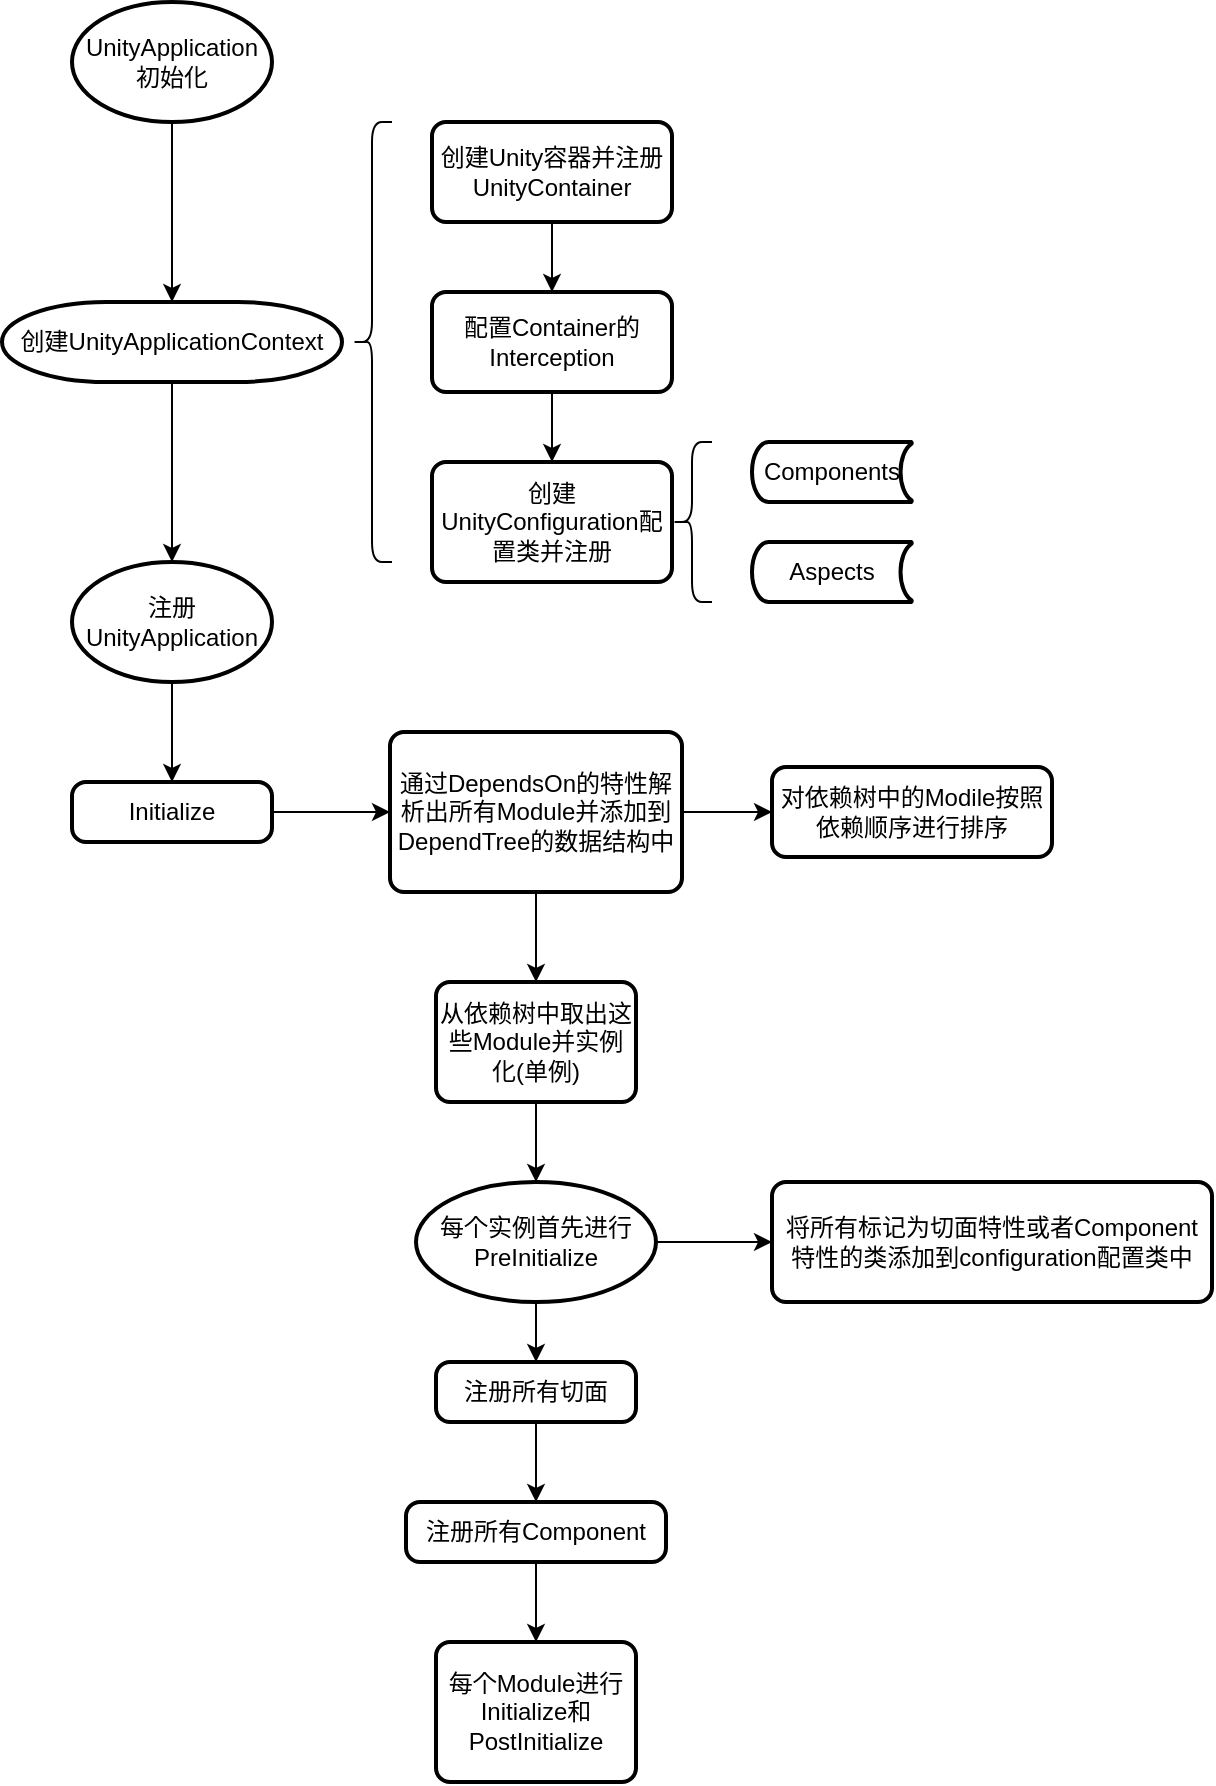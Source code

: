 <mxfile version="21.7.5" type="device">
  <diagram name="第 1 页" id="mU1mpMe11M9h-CnKYhcq">
    <mxGraphModel dx="1195" dy="637" grid="1" gridSize="10" guides="1" tooltips="1" connect="1" arrows="1" fold="1" page="1" pageScale="1" pageWidth="827" pageHeight="1169" math="0" shadow="0">
      <root>
        <mxCell id="0" />
        <mxCell id="1" parent="0" />
        <mxCell id="NJD7KRaixhtoixWHFcWI-23" style="edgeStyle=orthogonalEdgeStyle;rounded=0;orthogonalLoop=1;jettySize=auto;html=1;entryX=0.5;entryY=0;entryDx=0;entryDy=0;entryPerimeter=0;" parent="1" source="NJD7KRaixhtoixWHFcWI-1" target="NJD7KRaixhtoixWHFcWI-2" edge="1">
          <mxGeometry relative="1" as="geometry" />
        </mxCell>
        <mxCell id="NJD7KRaixhtoixWHFcWI-1" value="UnityApplication初始化" style="strokeWidth=2;html=1;shape=mxgraph.flowchart.start_1;whiteSpace=wrap;" parent="1" vertex="1">
          <mxGeometry x="100" y="20" width="100" height="60" as="geometry" />
        </mxCell>
        <mxCell id="NJD7KRaixhtoixWHFcWI-24" style="edgeStyle=orthogonalEdgeStyle;rounded=0;orthogonalLoop=1;jettySize=auto;html=1;entryX=0.5;entryY=0;entryDx=0;entryDy=0;entryPerimeter=0;" parent="1" source="NJD7KRaixhtoixWHFcWI-2" target="NJD7KRaixhtoixWHFcWI-12" edge="1">
          <mxGeometry relative="1" as="geometry" />
        </mxCell>
        <mxCell id="NJD7KRaixhtoixWHFcWI-2" value="创建UnityApplicationContext" style="strokeWidth=2;html=1;shape=mxgraph.flowchart.terminator;whiteSpace=wrap;" parent="1" vertex="1">
          <mxGeometry x="65" y="170" width="170" height="40" as="geometry" />
        </mxCell>
        <mxCell id="2d4f1SDmP9TJ_iNMOetL-1" style="edgeStyle=orthogonalEdgeStyle;rounded=0;orthogonalLoop=1;jettySize=auto;html=1;entryX=0.5;entryY=0;entryDx=0;entryDy=0;" edge="1" parent="1" source="NJD7KRaixhtoixWHFcWI-3" target="NJD7KRaixhtoixWHFcWI-9">
          <mxGeometry relative="1" as="geometry" />
        </mxCell>
        <mxCell id="NJD7KRaixhtoixWHFcWI-3" value="创建Unity容器并注册UnityContainer" style="rounded=1;whiteSpace=wrap;html=1;absoluteArcSize=1;arcSize=14;strokeWidth=2;" parent="1" vertex="1">
          <mxGeometry x="280" y="80" width="120" height="50" as="geometry" />
        </mxCell>
        <mxCell id="NJD7KRaixhtoixWHFcWI-4" value="创建UnityConfiguration配置类并注册" style="rounded=1;whiteSpace=wrap;html=1;absoluteArcSize=1;arcSize=14;strokeWidth=2;" parent="1" vertex="1">
          <mxGeometry x="280" y="250" width="120" height="60" as="geometry" />
        </mxCell>
        <mxCell id="NJD7KRaixhtoixWHFcWI-5" value="" style="shape=curlyBracket;whiteSpace=wrap;html=1;rounded=1;labelPosition=left;verticalLabelPosition=middle;align=right;verticalAlign=middle;" parent="1" vertex="1">
          <mxGeometry x="400" y="240" width="20" height="80" as="geometry" />
        </mxCell>
        <mxCell id="NJD7KRaixhtoixWHFcWI-6" value="Components" style="strokeWidth=2;html=1;shape=mxgraph.flowchart.stored_data;whiteSpace=wrap;" parent="1" vertex="1">
          <mxGeometry x="440" y="240" width="80" height="30" as="geometry" />
        </mxCell>
        <mxCell id="NJD7KRaixhtoixWHFcWI-8" value="Aspects" style="strokeWidth=2;html=1;shape=mxgraph.flowchart.stored_data;whiteSpace=wrap;" parent="1" vertex="1">
          <mxGeometry x="440" y="290" width="80" height="30" as="geometry" />
        </mxCell>
        <mxCell id="2d4f1SDmP9TJ_iNMOetL-2" style="edgeStyle=orthogonalEdgeStyle;rounded=0;orthogonalLoop=1;jettySize=auto;html=1;entryX=0.5;entryY=0;entryDx=0;entryDy=0;" edge="1" parent="1" source="NJD7KRaixhtoixWHFcWI-9" target="NJD7KRaixhtoixWHFcWI-4">
          <mxGeometry relative="1" as="geometry" />
        </mxCell>
        <mxCell id="NJD7KRaixhtoixWHFcWI-9" value="配置Container的Interception" style="rounded=1;whiteSpace=wrap;html=1;absoluteArcSize=1;arcSize=14;strokeWidth=2;" parent="1" vertex="1">
          <mxGeometry x="280" y="165" width="120" height="50" as="geometry" />
        </mxCell>
        <mxCell id="NJD7KRaixhtoixWHFcWI-11" value="" style="shape=curlyBracket;whiteSpace=wrap;html=1;rounded=1;labelPosition=left;verticalLabelPosition=middle;align=right;verticalAlign=middle;" parent="1" vertex="1">
          <mxGeometry x="240" y="80" width="20" height="220" as="geometry" />
        </mxCell>
        <mxCell id="NJD7KRaixhtoixWHFcWI-25" style="edgeStyle=orthogonalEdgeStyle;rounded=0;orthogonalLoop=1;jettySize=auto;html=1;entryX=0.5;entryY=0;entryDx=0;entryDy=0;" parent="1" source="NJD7KRaixhtoixWHFcWI-12" target="NJD7KRaixhtoixWHFcWI-13" edge="1">
          <mxGeometry relative="1" as="geometry" />
        </mxCell>
        <mxCell id="NJD7KRaixhtoixWHFcWI-12" value="注册UnityApplication" style="strokeWidth=2;html=1;shape=mxgraph.flowchart.start_1;whiteSpace=wrap;" parent="1" vertex="1">
          <mxGeometry x="100" y="300" width="100" height="60" as="geometry" />
        </mxCell>
        <mxCell id="NJD7KRaixhtoixWHFcWI-26" style="edgeStyle=orthogonalEdgeStyle;rounded=0;orthogonalLoop=1;jettySize=auto;html=1;entryX=0;entryY=0.5;entryDx=0;entryDy=0;" parent="1" source="NJD7KRaixhtoixWHFcWI-13" target="NJD7KRaixhtoixWHFcWI-14" edge="1">
          <mxGeometry relative="1" as="geometry" />
        </mxCell>
        <mxCell id="NJD7KRaixhtoixWHFcWI-13" value="Initialize" style="rounded=1;whiteSpace=wrap;html=1;absoluteArcSize=1;arcSize=14;strokeWidth=2;" parent="1" vertex="1">
          <mxGeometry x="100" y="410" width="100" height="30" as="geometry" />
        </mxCell>
        <mxCell id="NJD7KRaixhtoixWHFcWI-27" style="edgeStyle=orthogonalEdgeStyle;rounded=0;orthogonalLoop=1;jettySize=auto;html=1;entryX=0;entryY=0.5;entryDx=0;entryDy=0;" parent="1" source="NJD7KRaixhtoixWHFcWI-14" target="NJD7KRaixhtoixWHFcWI-15" edge="1">
          <mxGeometry relative="1" as="geometry" />
        </mxCell>
        <mxCell id="NJD7KRaixhtoixWHFcWI-28" style="edgeStyle=orthogonalEdgeStyle;rounded=0;orthogonalLoop=1;jettySize=auto;html=1;entryX=0.5;entryY=0;entryDx=0;entryDy=0;" parent="1" source="NJD7KRaixhtoixWHFcWI-14" target="NJD7KRaixhtoixWHFcWI-16" edge="1">
          <mxGeometry relative="1" as="geometry" />
        </mxCell>
        <mxCell id="NJD7KRaixhtoixWHFcWI-14" value="通过DependsOn的特性解析出所有Module并添加到DependTree的数据结构中" style="rounded=1;whiteSpace=wrap;html=1;absoluteArcSize=1;arcSize=14;strokeWidth=2;" parent="1" vertex="1">
          <mxGeometry x="259" y="385" width="146" height="80" as="geometry" />
        </mxCell>
        <mxCell id="NJD7KRaixhtoixWHFcWI-15" value="对依赖树中的Modile按照依赖顺序进行排序" style="rounded=1;whiteSpace=wrap;html=1;absoluteArcSize=1;arcSize=14;strokeWidth=2;" parent="1" vertex="1">
          <mxGeometry x="450" y="402.5" width="140" height="45" as="geometry" />
        </mxCell>
        <mxCell id="NJD7KRaixhtoixWHFcWI-29" style="edgeStyle=orthogonalEdgeStyle;rounded=0;orthogonalLoop=1;jettySize=auto;html=1;entryX=0.5;entryY=0;entryDx=0;entryDy=0;entryPerimeter=0;" parent="1" source="NJD7KRaixhtoixWHFcWI-16" target="NJD7KRaixhtoixWHFcWI-17" edge="1">
          <mxGeometry relative="1" as="geometry" />
        </mxCell>
        <mxCell id="NJD7KRaixhtoixWHFcWI-16" value="从依赖树中取出这些Module并实例化(单例)" style="rounded=1;whiteSpace=wrap;html=1;absoluteArcSize=1;arcSize=14;strokeWidth=2;" parent="1" vertex="1">
          <mxGeometry x="282" y="510" width="100" height="60" as="geometry" />
        </mxCell>
        <mxCell id="NJD7KRaixhtoixWHFcWI-30" style="edgeStyle=orthogonalEdgeStyle;rounded=0;orthogonalLoop=1;jettySize=auto;html=1;entryX=0;entryY=0.5;entryDx=0;entryDy=0;" parent="1" source="NJD7KRaixhtoixWHFcWI-17" target="NJD7KRaixhtoixWHFcWI-21" edge="1">
          <mxGeometry relative="1" as="geometry" />
        </mxCell>
        <mxCell id="NJD7KRaixhtoixWHFcWI-31" style="edgeStyle=orthogonalEdgeStyle;rounded=0;orthogonalLoop=1;jettySize=auto;html=1;entryX=0.5;entryY=0;entryDx=0;entryDy=0;" parent="1" source="NJD7KRaixhtoixWHFcWI-17" target="NJD7KRaixhtoixWHFcWI-18" edge="1">
          <mxGeometry relative="1" as="geometry" />
        </mxCell>
        <mxCell id="NJD7KRaixhtoixWHFcWI-17" value="每个实例首先进行PreInitialize" style="strokeWidth=2;html=1;shape=mxgraph.flowchart.start_1;whiteSpace=wrap;" parent="1" vertex="1">
          <mxGeometry x="272" y="610" width="120" height="60" as="geometry" />
        </mxCell>
        <mxCell id="NJD7KRaixhtoixWHFcWI-32" style="edgeStyle=orthogonalEdgeStyle;rounded=0;orthogonalLoop=1;jettySize=auto;html=1;entryX=0.5;entryY=0;entryDx=0;entryDy=0;" parent="1" source="NJD7KRaixhtoixWHFcWI-18" target="NJD7KRaixhtoixWHFcWI-20" edge="1">
          <mxGeometry relative="1" as="geometry" />
        </mxCell>
        <mxCell id="NJD7KRaixhtoixWHFcWI-18" value="注册所有切面" style="rounded=1;whiteSpace=wrap;html=1;absoluteArcSize=1;arcSize=14;strokeWidth=2;" parent="1" vertex="1">
          <mxGeometry x="282" y="700" width="100" height="30" as="geometry" />
        </mxCell>
        <mxCell id="NJD7KRaixhtoixWHFcWI-33" style="edgeStyle=orthogonalEdgeStyle;rounded=0;orthogonalLoop=1;jettySize=auto;html=1;entryX=0.5;entryY=0;entryDx=0;entryDy=0;" parent="1" source="NJD7KRaixhtoixWHFcWI-20" target="NJD7KRaixhtoixWHFcWI-22" edge="1">
          <mxGeometry relative="1" as="geometry" />
        </mxCell>
        <mxCell id="NJD7KRaixhtoixWHFcWI-20" value="注册所有Component" style="rounded=1;whiteSpace=wrap;html=1;absoluteArcSize=1;arcSize=14;strokeWidth=2;" parent="1" vertex="1">
          <mxGeometry x="267" y="770" width="130" height="30" as="geometry" />
        </mxCell>
        <mxCell id="NJD7KRaixhtoixWHFcWI-21" value="将所有标记为切面特性或者Component特性的类添加到configuration配置类中" style="rounded=1;whiteSpace=wrap;html=1;absoluteArcSize=1;arcSize=14;strokeWidth=2;" parent="1" vertex="1">
          <mxGeometry x="450" y="610" width="220" height="60" as="geometry" />
        </mxCell>
        <mxCell id="NJD7KRaixhtoixWHFcWI-22" value="每个Module进行Initialize和PostInitialize" style="rounded=1;whiteSpace=wrap;html=1;absoluteArcSize=1;arcSize=14;strokeWidth=2;" parent="1" vertex="1">
          <mxGeometry x="282" y="840" width="100" height="70" as="geometry" />
        </mxCell>
      </root>
    </mxGraphModel>
  </diagram>
</mxfile>

